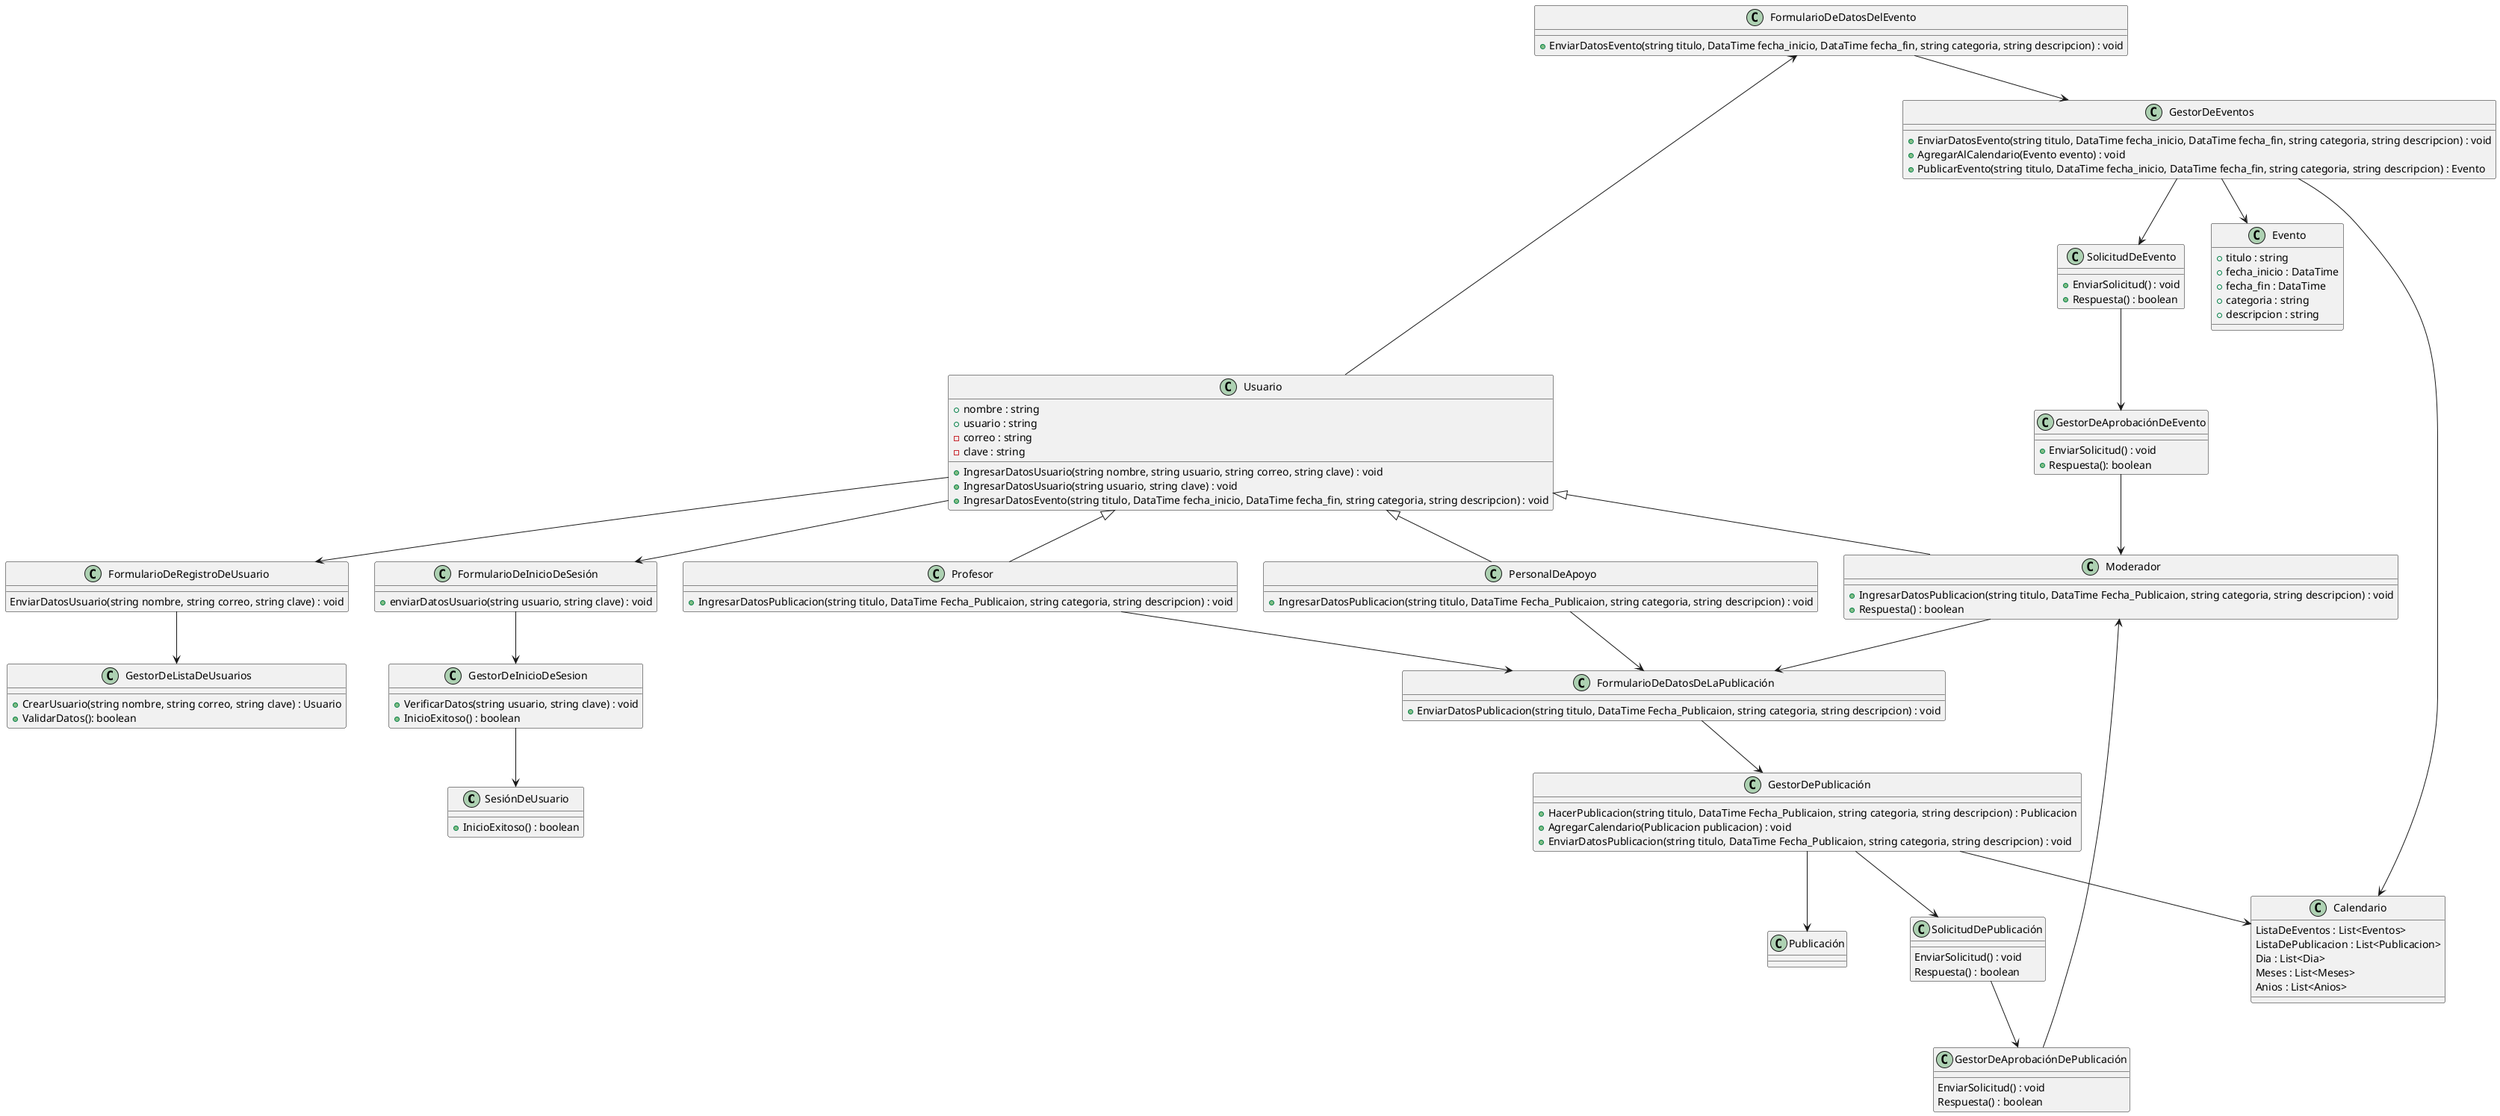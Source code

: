 @startuml Diagrama de clases de análisis

class "SesiónDeUsuario" as SU {
    +InicioExitoso() : boolean
}
class "Usuario" as user {
    +nombre : string
    +usuario : string
    -correo : string
    -clave : string

    +IngresarDatosUsuario(string nombre, string usuario, string correo, string clave) : void
    +IngresarDatosUsuario(string usuario, string clave) : void
    +IngresarDatosEvento(string titulo, DataTime fecha_inicio, DataTime fecha_fin, string categoria, string descripcion) : void
}

class "FormularioDeRegistroDeUsuario" as FRU {
    EnviarDatosUsuario(string nombre, string correo, string clave) : void
}

class "GestorDeListaDeUsuarios" as GLU {
    +CrearUsuario(string nombre, string correo, string clave) : Usuario
    +ValidarDatos(): boolean
}

class "FormularioDeInicioDeSesión" as FIS {
    +enviarDatosUsuario(string usuario, string clave) : void
}

class "GestorDeInicioDeSesion" as GIS {
    +VerificarDatos(string usuario, string clave) : void
    +InicioExitoso() : boolean
}

class "Evento" as event {
     +titulo : string
     +fecha_inicio : DataTime
     +fecha_fin : DataTime
     +categoria : string
     +descripcion : string
}

class "Calendario" as Cal {
    ListaDeEventos : List<Eventos> 
    ListaDePublicacion : List<Publicacion> 
    Dia : List<Dia> 
    Meses : List<Meses> 
    Anios : List<Anios>
}

class "Moderador" as mod {
     +IngresarDatosPublicacion(string titulo, DataTime Fecha_Publicaion, string categoria, string descripcion) : void
    +Respuesta() : boolean
}

class "FormularioDeDatosDelEvento" as FDE {
    +EnviarDatosEvento(string titulo, DataTime fecha_inicio, DataTime fecha_fin, string categoria, string descripcion) : void
}

class "GestorDeEventos" as GE {
    +EnviarDatosEvento(string titulo, DataTime fecha_inicio, DataTime fecha_fin, string categoria, string descripcion) : void
    +AgregarAlCalendario(Evento evento) : void
    +PublicarEvento(string titulo, DataTime fecha_inicio, DataTime fecha_fin, string categoria, string descripcion) : Evento  
}

class "SolicitudDeEvento" as SE {
     +EnviarSolicitud() : void
     +Respuesta() : boolean

}
class "GestorDeAprobaciónDeEvento" as GAE {
     +EnviarSolicitud() : void
     +Respuesta(): boolean

}


class "GestorDePublicación" as GP {
   +HacerPublicacion(string titulo, DataTime Fecha_Publicaion, string categoria, string descripcion) : Publicacion
   +AgregarCalendario(Publicacion publicacion) : void
   +EnviarDatosPublicacion(string titulo, DataTime Fecha_Publicaion, string categoria, string descripcion) : void
}

class "FormularioDeDatosDeLaPublicación" as FDP {
    +EnviarDatosPublicacion(string titulo, DataTime Fecha_Publicaion, string categoria, string descripcion) : void
}
class "Profesor" as prof {
     +IngresarDatosPublicacion(string titulo, DataTime Fecha_Publicaion, string categoria, string descripcion) : void
}
class "PersonalDeApoyo" as apoyo {
     +IngresarDatosPublicacion(string titulo, DataTime Fecha_Publicaion, string categoria, string descripcion) : void
}
class "SolicitudDePublicación" as SP {
    EnviarSolicitud() : void
    Respuesta() : boolean
}
class "GestorDeAprobaciónDePublicación" as GAP {
     EnviarSolicitud() : void
     Respuesta() : boolean
}

class "Publicación" as publi

'Registro'
user  --> FRU 
FRU  --> GLU
'Inicio de Sesión'
user --> FIS
FIS --> GIS
GIS --> SU
'Publicar un Evento'
user -left-> FDE
FDE --> GE
GE -down-> event
GE --> Cal
GE --> SE
SE --> GAE
GAE --> mod
user <|- mod
'Hacer una Publicacion'
prof --> FDP
mod --> FDP
apoyo --> FDP
FDP --> GP
GP --> SP
GP --> Cal
GP --> publi
SP --> GAP 
GAP --> mod


user <|-- prof
user <|-- apoyo

@enduml